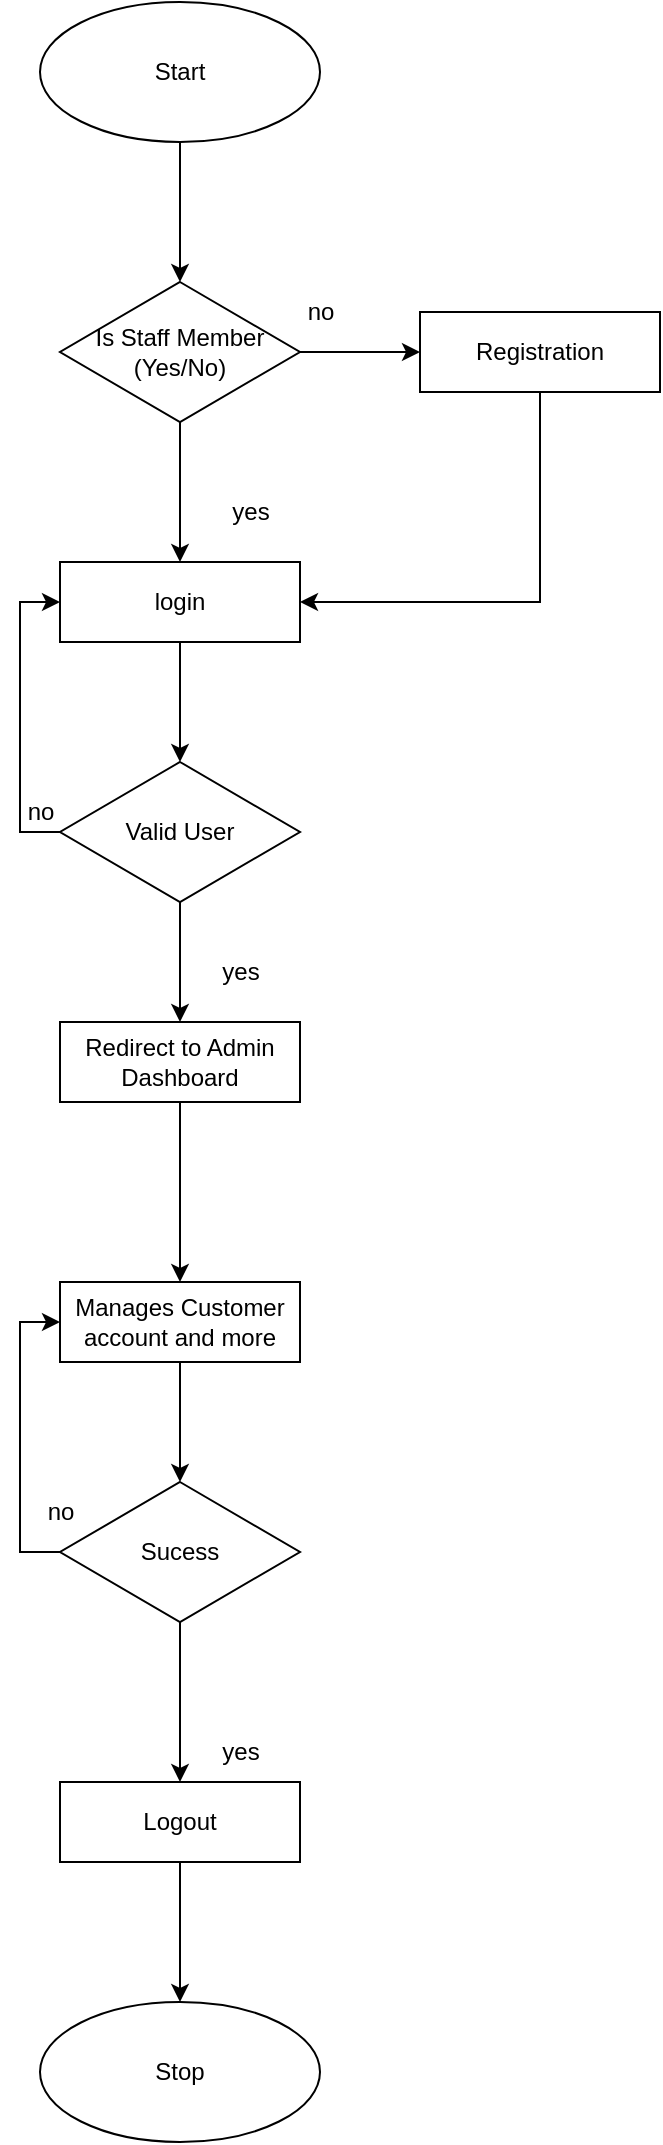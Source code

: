 <mxfile version="24.4.4" type="onedrive">
  <diagram name="Page-1" id="EljqaQDUs76aF9oUy_Ra">
    <mxGraphModel grid="1" page="1" gridSize="10" guides="1" tooltips="1" connect="1" arrows="1" fold="1" pageScale="1" pageWidth="850" pageHeight="1100" math="0" shadow="0">
      <root>
        <mxCell id="0" />
        <mxCell id="1" parent="0" />
        <mxCell id="AkPceBVPTyrZocjIqjfr-5" style="edgeStyle=orthogonalEdgeStyle;rounded=0;orthogonalLoop=1;jettySize=auto;html=1;entryX=0.5;entryY=0;entryDx=0;entryDy=0;" edge="1" parent="1" source="AkPceBVPTyrZocjIqjfr-1" target="AkPceBVPTyrZocjIqjfr-2">
          <mxGeometry relative="1" as="geometry" />
        </mxCell>
        <mxCell id="AkPceBVPTyrZocjIqjfr-1" value="Start" style="ellipse;whiteSpace=wrap;html=1;" vertex="1" parent="1">
          <mxGeometry x="360" y="100" width="140" height="70" as="geometry" />
        </mxCell>
        <mxCell id="AkPceBVPTyrZocjIqjfr-4" style="edgeStyle=orthogonalEdgeStyle;rounded=0;orthogonalLoop=1;jettySize=auto;html=1;entryX=0.5;entryY=0;entryDx=0;entryDy=0;" edge="1" parent="1" source="AkPceBVPTyrZocjIqjfr-2" target="AkPceBVPTyrZocjIqjfr-3">
          <mxGeometry relative="1" as="geometry" />
        </mxCell>
        <mxCell id="AkPceBVPTyrZocjIqjfr-8" style="edgeStyle=orthogonalEdgeStyle;rounded=0;orthogonalLoop=1;jettySize=auto;html=1;entryX=0;entryY=0.5;entryDx=0;entryDy=0;" edge="1" parent="1" source="AkPceBVPTyrZocjIqjfr-2" target="AkPceBVPTyrZocjIqjfr-6">
          <mxGeometry relative="1" as="geometry" />
        </mxCell>
        <mxCell id="AkPceBVPTyrZocjIqjfr-2" value="Is Staff Member&lt;div&gt;(Yes/No)&lt;/div&gt;" style="rhombus;whiteSpace=wrap;html=1;" vertex="1" parent="1">
          <mxGeometry x="370" y="240" width="120" height="70" as="geometry" />
        </mxCell>
        <mxCell id="AkPceBVPTyrZocjIqjfr-13" style="edgeStyle=orthogonalEdgeStyle;rounded=0;orthogonalLoop=1;jettySize=auto;html=1;entryX=0.5;entryY=0;entryDx=0;entryDy=0;" edge="1" parent="1" source="AkPceBVPTyrZocjIqjfr-3" target="AkPceBVPTyrZocjIqjfr-12">
          <mxGeometry relative="1" as="geometry" />
        </mxCell>
        <mxCell id="AkPceBVPTyrZocjIqjfr-3" value="login" style="rounded=0;whiteSpace=wrap;html=1;" vertex="1" parent="1">
          <mxGeometry x="370" y="380" width="120" height="40" as="geometry" />
        </mxCell>
        <mxCell id="AkPceBVPTyrZocjIqjfr-7" style="edgeStyle=orthogonalEdgeStyle;rounded=0;orthogonalLoop=1;jettySize=auto;html=1;entryX=1;entryY=0.5;entryDx=0;entryDy=0;" edge="1" parent="1" source="AkPceBVPTyrZocjIqjfr-6" target="AkPceBVPTyrZocjIqjfr-3">
          <mxGeometry relative="1" as="geometry">
            <Array as="points">
              <mxPoint x="610" y="400" />
            </Array>
          </mxGeometry>
        </mxCell>
        <mxCell id="AkPceBVPTyrZocjIqjfr-6" value="Registration" style="rounded=0;whiteSpace=wrap;html=1;" vertex="1" parent="1">
          <mxGeometry x="550" y="255" width="120" height="40" as="geometry" />
        </mxCell>
        <mxCell id="AkPceBVPTyrZocjIqjfr-9" value="yes" style="text;html=1;align=center;verticalAlign=middle;resizable=0;points=[];autosize=1;strokeColor=none;fillColor=none;" vertex="1" parent="1">
          <mxGeometry x="445" y="340" width="40" height="30" as="geometry" />
        </mxCell>
        <mxCell id="AkPceBVPTyrZocjIqjfr-11" value="no" style="text;html=1;align=center;verticalAlign=middle;resizable=0;points=[];autosize=1;strokeColor=none;fillColor=none;" vertex="1" parent="1">
          <mxGeometry x="480" y="240" width="40" height="30" as="geometry" />
        </mxCell>
        <mxCell id="AkPceBVPTyrZocjIqjfr-17" style="edgeStyle=orthogonalEdgeStyle;rounded=0;orthogonalLoop=1;jettySize=auto;html=1;entryX=0;entryY=0.5;entryDx=0;entryDy=0;" edge="1" parent="1" source="AkPceBVPTyrZocjIqjfr-12" target="AkPceBVPTyrZocjIqjfr-3">
          <mxGeometry relative="1" as="geometry">
            <Array as="points">
              <mxPoint x="350" y="515" />
              <mxPoint x="350" y="400" />
            </Array>
          </mxGeometry>
        </mxCell>
        <mxCell id="AkPceBVPTyrZocjIqjfr-20" style="edgeStyle=orthogonalEdgeStyle;rounded=0;orthogonalLoop=1;jettySize=auto;html=1;entryX=0.5;entryY=0;entryDx=0;entryDy=0;" edge="1" parent="1" source="AkPceBVPTyrZocjIqjfr-12" target="AkPceBVPTyrZocjIqjfr-19">
          <mxGeometry relative="1" as="geometry" />
        </mxCell>
        <mxCell id="AkPceBVPTyrZocjIqjfr-12" value="Valid User" style="rhombus;whiteSpace=wrap;html=1;" vertex="1" parent="1">
          <mxGeometry x="370" y="480" width="120" height="70" as="geometry" />
        </mxCell>
        <mxCell id="AkPceBVPTyrZocjIqjfr-18" value="no" style="text;html=1;align=center;verticalAlign=middle;resizable=0;points=[];autosize=1;strokeColor=none;fillColor=none;" vertex="1" parent="1">
          <mxGeometry x="340" y="490" width="40" height="30" as="geometry" />
        </mxCell>
        <mxCell id="AkPceBVPTyrZocjIqjfr-23" style="edgeStyle=orthogonalEdgeStyle;rounded=0;orthogonalLoop=1;jettySize=auto;html=1;entryX=0.5;entryY=0;entryDx=0;entryDy=0;" edge="1" parent="1" source="AkPceBVPTyrZocjIqjfr-19" target="AkPceBVPTyrZocjIqjfr-22">
          <mxGeometry relative="1" as="geometry" />
        </mxCell>
        <mxCell id="AkPceBVPTyrZocjIqjfr-19" value="Redirect to Admin Dashboard" style="rounded=0;whiteSpace=wrap;html=1;" vertex="1" parent="1">
          <mxGeometry x="370" y="610" width="120" height="40" as="geometry" />
        </mxCell>
        <mxCell id="AkPceBVPTyrZocjIqjfr-21" value="yes" style="text;html=1;align=center;verticalAlign=middle;resizable=0;points=[];autosize=1;strokeColor=none;fillColor=none;" vertex="1" parent="1">
          <mxGeometry x="440" y="570" width="40" height="30" as="geometry" />
        </mxCell>
        <mxCell id="AkPceBVPTyrZocjIqjfr-25" style="edgeStyle=orthogonalEdgeStyle;rounded=0;orthogonalLoop=1;jettySize=auto;html=1;entryX=0.5;entryY=0;entryDx=0;entryDy=0;" edge="1" parent="1" source="AkPceBVPTyrZocjIqjfr-22" target="AkPceBVPTyrZocjIqjfr-24">
          <mxGeometry relative="1" as="geometry" />
        </mxCell>
        <mxCell id="AkPceBVPTyrZocjIqjfr-22" value="Manages Customer account and more" style="rounded=0;whiteSpace=wrap;html=1;" vertex="1" parent="1">
          <mxGeometry x="370" y="740" width="120" height="40" as="geometry" />
        </mxCell>
        <mxCell id="AkPceBVPTyrZocjIqjfr-26" style="edgeStyle=orthogonalEdgeStyle;rounded=0;orthogonalLoop=1;jettySize=auto;html=1;" edge="1" parent="1" source="AkPceBVPTyrZocjIqjfr-24">
          <mxGeometry relative="1" as="geometry">
            <mxPoint x="430" y="990" as="targetPoint" />
          </mxGeometry>
        </mxCell>
        <mxCell id="AkPceBVPTyrZocjIqjfr-31" style="edgeStyle=orthogonalEdgeStyle;rounded=0;orthogonalLoop=1;jettySize=auto;html=1;entryX=0;entryY=0.5;entryDx=0;entryDy=0;" edge="1" parent="1" source="AkPceBVPTyrZocjIqjfr-24" target="AkPceBVPTyrZocjIqjfr-22">
          <mxGeometry relative="1" as="geometry">
            <mxPoint x="360" y="760" as="targetPoint" />
            <Array as="points">
              <mxPoint x="350" y="875" />
              <mxPoint x="350" y="760" />
            </Array>
          </mxGeometry>
        </mxCell>
        <mxCell id="AkPceBVPTyrZocjIqjfr-24" value="Sucess" style="rhombus;whiteSpace=wrap;html=1;" vertex="1" parent="1">
          <mxGeometry x="370" y="840" width="120" height="70" as="geometry" />
        </mxCell>
        <mxCell id="AkPceBVPTyrZocjIqjfr-34" style="edgeStyle=orthogonalEdgeStyle;rounded=0;orthogonalLoop=1;jettySize=auto;html=1;" edge="1" parent="1" source="AkPceBVPTyrZocjIqjfr-28" target="AkPceBVPTyrZocjIqjfr-33">
          <mxGeometry relative="1" as="geometry" />
        </mxCell>
        <mxCell id="AkPceBVPTyrZocjIqjfr-28" value="Logout" style="rounded=0;whiteSpace=wrap;html=1;" vertex="1" parent="1">
          <mxGeometry x="370" y="990" width="120" height="40" as="geometry" />
        </mxCell>
        <mxCell id="AkPceBVPTyrZocjIqjfr-30" value="yes" style="text;html=1;align=center;verticalAlign=middle;resizable=0;points=[];autosize=1;strokeColor=none;fillColor=none;" vertex="1" parent="1">
          <mxGeometry x="440" y="960" width="40" height="30" as="geometry" />
        </mxCell>
        <mxCell id="AkPceBVPTyrZocjIqjfr-32" value="no" style="text;html=1;align=center;verticalAlign=middle;resizable=0;points=[];autosize=1;strokeColor=none;fillColor=none;" vertex="1" parent="1">
          <mxGeometry x="350" y="840" width="40" height="30" as="geometry" />
        </mxCell>
        <mxCell id="AkPceBVPTyrZocjIqjfr-33" value="Stop" style="ellipse;whiteSpace=wrap;html=1;" vertex="1" parent="1">
          <mxGeometry x="360" y="1100" width="140" height="70" as="geometry" />
        </mxCell>
      </root>
    </mxGraphModel>
  </diagram>
</mxfile>
